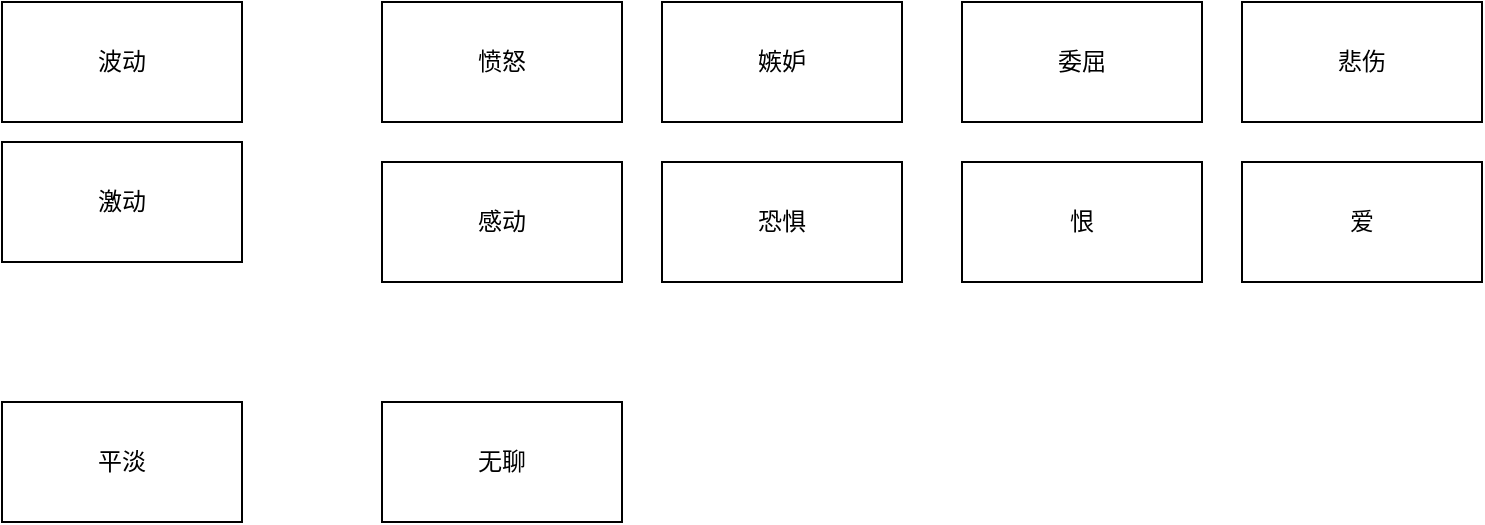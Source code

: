 <mxfile version="22.1.15" type="github">
  <diagram name="第 1 页" id="BJzrbpR1AHi4dkEu57Z8">
    <mxGraphModel dx="1221" dy="626" grid="1" gridSize="10" guides="1" tooltips="1" connect="1" arrows="1" fold="1" page="1" pageScale="1" pageWidth="827" pageHeight="1169" math="0" shadow="0">
      <root>
        <mxCell id="0" />
        <mxCell id="1" parent="0" />
        <mxCell id="tn0RwNQdPcTWAIQhvf7o-1" value="愤怒" style="rounded=0;whiteSpace=wrap;html=1;" vertex="1" parent="1">
          <mxGeometry x="210" y="90" width="120" height="60" as="geometry" />
        </mxCell>
        <mxCell id="tn0RwNQdPcTWAIQhvf7o-2" value="平淡" style="rounded=0;whiteSpace=wrap;html=1;" vertex="1" parent="1">
          <mxGeometry x="20" y="290" width="120" height="60" as="geometry" />
        </mxCell>
        <mxCell id="tn0RwNQdPcTWAIQhvf7o-3" value="波动" style="rounded=0;whiteSpace=wrap;html=1;" vertex="1" parent="1">
          <mxGeometry x="20" y="90" width="120" height="60" as="geometry" />
        </mxCell>
        <mxCell id="tn0RwNQdPcTWAIQhvf7o-4" value="嫉妒" style="rounded=0;whiteSpace=wrap;html=1;" vertex="1" parent="1">
          <mxGeometry x="350" y="90" width="120" height="60" as="geometry" />
        </mxCell>
        <mxCell id="tn0RwNQdPcTWAIQhvf7o-5" value="委屈" style="rounded=0;whiteSpace=wrap;html=1;" vertex="1" parent="1">
          <mxGeometry x="500" y="90" width="120" height="60" as="geometry" />
        </mxCell>
        <mxCell id="tn0RwNQdPcTWAIQhvf7o-6" value="悲伤" style="rounded=0;whiteSpace=wrap;html=1;" vertex="1" parent="1">
          <mxGeometry x="640" y="90" width="120" height="60" as="geometry" />
        </mxCell>
        <mxCell id="tn0RwNQdPcTWAIQhvf7o-7" value="感动" style="rounded=0;whiteSpace=wrap;html=1;" vertex="1" parent="1">
          <mxGeometry x="210" y="170" width="120" height="60" as="geometry" />
        </mxCell>
        <mxCell id="tn0RwNQdPcTWAIQhvf7o-8" value="无聊" style="rounded=0;whiteSpace=wrap;html=1;" vertex="1" parent="1">
          <mxGeometry x="210" y="290" width="120" height="60" as="geometry" />
        </mxCell>
        <mxCell id="tn0RwNQdPcTWAIQhvf7o-9" value="恐惧" style="rounded=0;whiteSpace=wrap;html=1;" vertex="1" parent="1">
          <mxGeometry x="350" y="170" width="120" height="60" as="geometry" />
        </mxCell>
        <mxCell id="tn0RwNQdPcTWAIQhvf7o-10" value="激动" style="rounded=0;whiteSpace=wrap;html=1;" vertex="1" parent="1">
          <mxGeometry x="20" y="160" width="120" height="60" as="geometry" />
        </mxCell>
        <mxCell id="tn0RwNQdPcTWAIQhvf7o-11" value="恨" style="rounded=0;whiteSpace=wrap;html=1;" vertex="1" parent="1">
          <mxGeometry x="500" y="170" width="120" height="60" as="geometry" />
        </mxCell>
        <mxCell id="tn0RwNQdPcTWAIQhvf7o-12" value="爱" style="rounded=0;whiteSpace=wrap;html=1;" vertex="1" parent="1">
          <mxGeometry x="640" y="170" width="120" height="60" as="geometry" />
        </mxCell>
      </root>
    </mxGraphModel>
  </diagram>
</mxfile>
